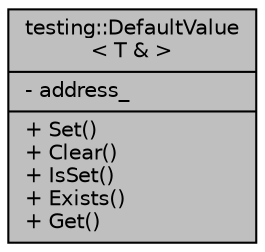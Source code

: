 digraph "testing::DefaultValue&lt; T &amp; &gt;"
{
  edge [fontname="Helvetica",fontsize="10",labelfontname="Helvetica",labelfontsize="10"];
  node [fontname="Helvetica",fontsize="10",shape=record];
  Node1 [label="{testing::DefaultValue\l\< T & \>\n|- address_\l|+ Set()\l+ Clear()\l+ IsSet()\l+ Exists()\l+ Get()\l}",height=0.2,width=0.4,color="black", fillcolor="grey75", style="filled", fontcolor="black"];
}
